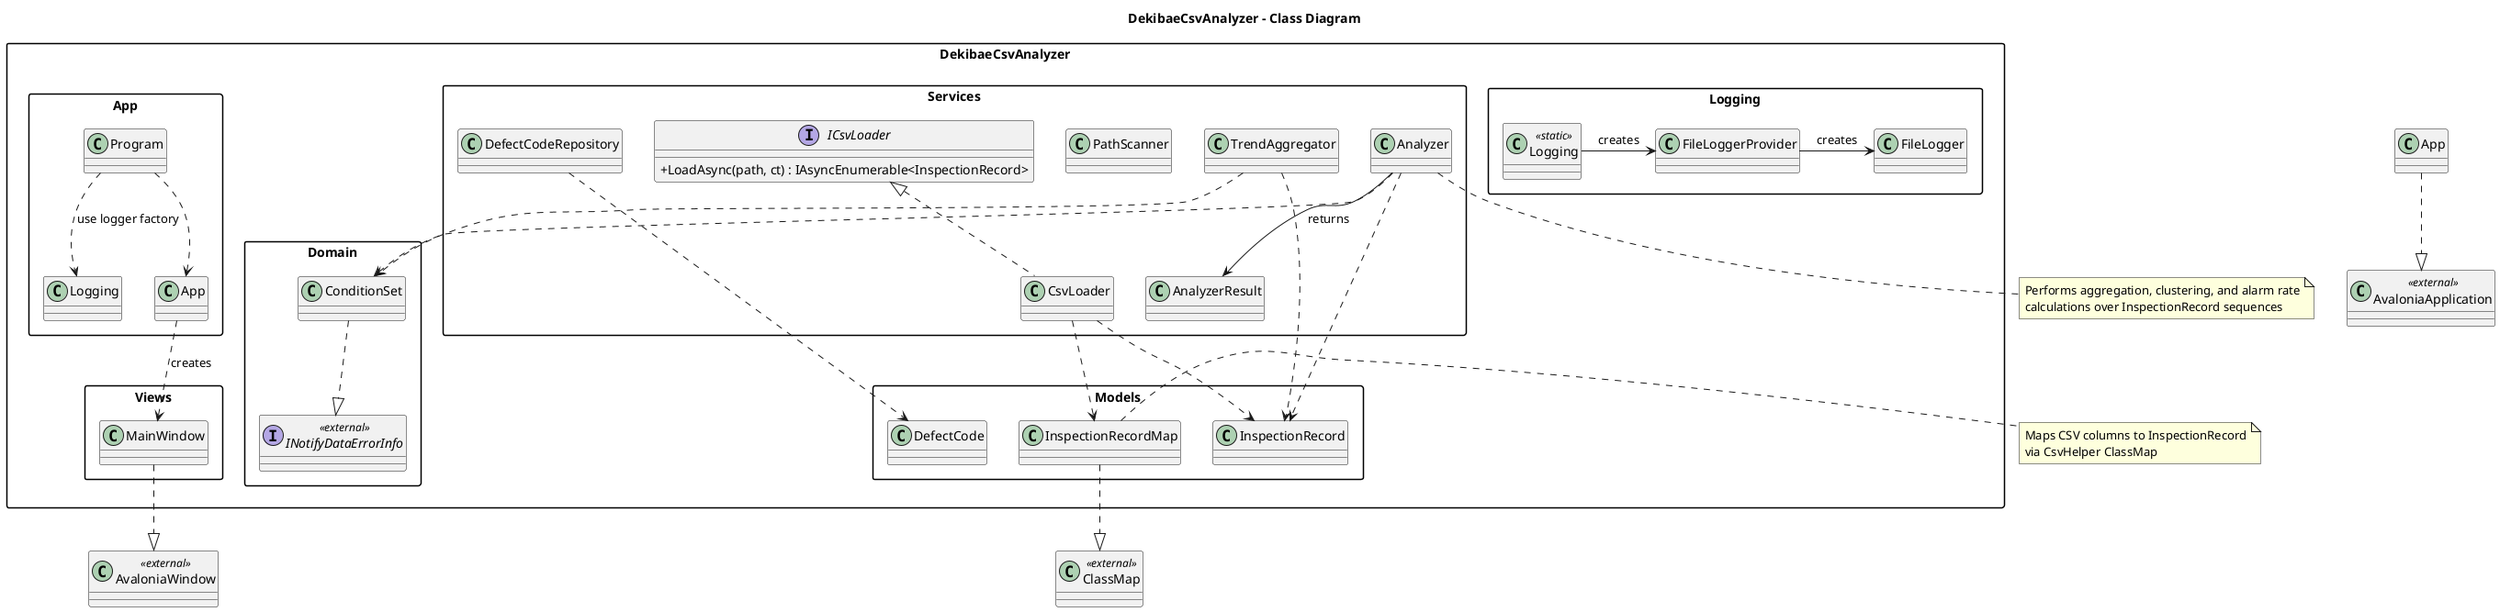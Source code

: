 @startuml class-diagram
title DekibaeCsvAnalyzer - Class Diagram

skinparam packageStyle rectangle
skinparam classAttributeIconSize 0

package "DekibaeCsvAnalyzer" {
  package "Views" {
    class MainWindow
  }

  package "Logging" {
    class Logging <<static>>
    class FileLoggerProvider
    class FileLogger
    Logging -> FileLoggerProvider : creates
    FileLoggerProvider -> FileLogger : creates
  }

  package "Domain" {
    interface INotifyDataErrorInfo <<external>>
    class ConditionSet
    ConditionSet ..|> INotifyDataErrorInfo
  }

  package "Models" {
    class InspectionRecord
    class InspectionRecordMap
    class DefectCode
  }

  package "Services" {
    interface ICsvLoader {
      +LoadAsync(path, ct) : IAsyncEnumerable<InspectionRecord>
    }
    class CsvLoader
    class Analyzer
    class AnalyzerResult
    class PathScanner
    class TrendAggregator
    class DefectCodeRepository

    ICsvLoader <|.. CsvLoader
    CsvLoader ..> InspectionRecord
    CsvLoader ..> InspectionRecordMap
    Analyzer ..> InspectionRecord
    Analyzer ..> ConditionSet
    Analyzer --> AnalyzerResult : returns
    TrendAggregator ..> InspectionRecord
    TrendAggregator ..> ConditionSet
    DefectCodeRepository ..> DefectCode
  }

  package "App" {
    class App
    class Program
    Program ..> Logging : use logger factory
    Program ..> App
    App ..> MainWindow : creates
  }
}

' External references (kept minimal)
class ClassMap <<external>>
InspectionRecordMap ..|> ClassMap

class AvaloniaApplication <<external>>
class AvaloniaWindow <<external>>
App ..|> AvaloniaApplication
MainWindow ..|> AvaloniaWindow

note right of InspectionRecordMap
  Maps CSV columns to InspectionRecord
  via CsvHelper ClassMap
end note

note bottom of Analyzer
  Performs aggregation, clustering, and alarm rate
  calculations over InspectionRecord sequences
end note

@enduml

